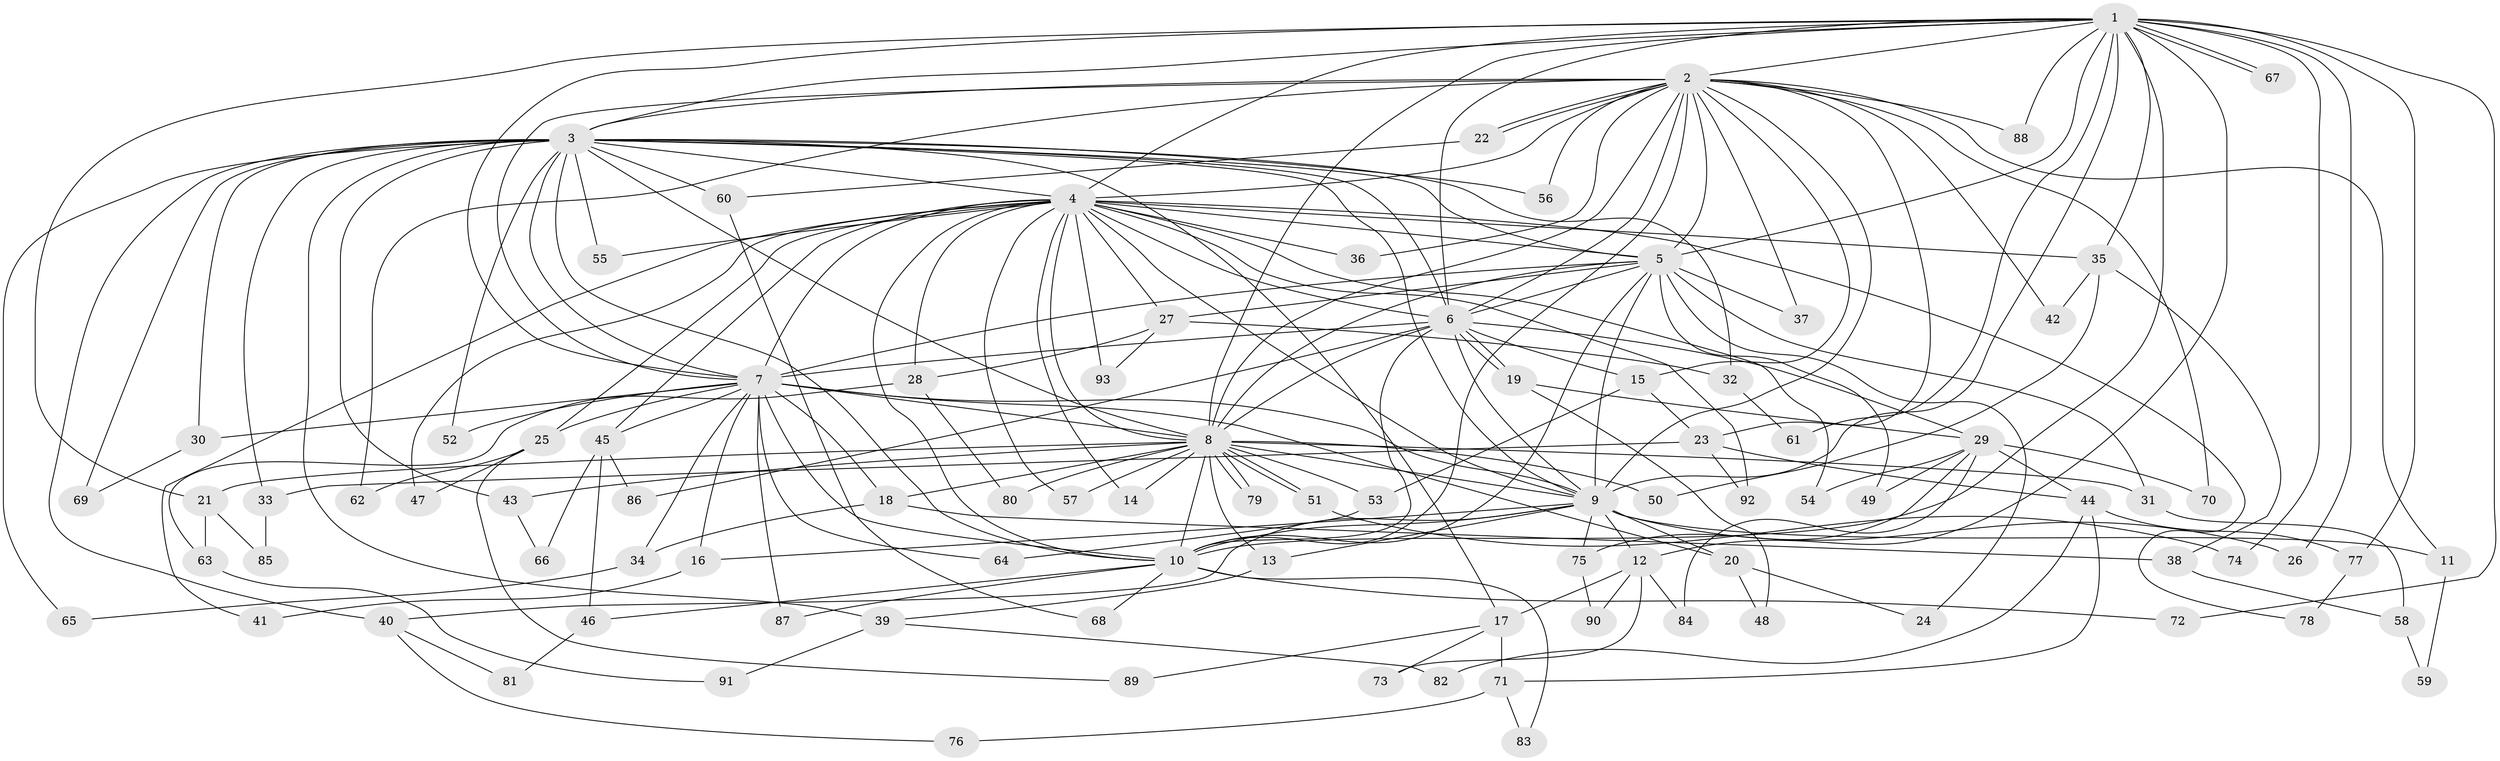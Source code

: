 // coarse degree distribution, {8: 0.02702702702702703, 14: 0.02702702702702703, 1: 0.2702702702702703, 2: 0.4864864864864865, 3: 0.05405405405405406, 21: 0.02702702702702703, 5: 0.05405405405405406, 4: 0.02702702702702703, 17: 0.02702702702702703}
// Generated by graph-tools (version 1.1) at 2025/47/03/04/25 21:47:14]
// undirected, 93 vertices, 211 edges
graph export_dot {
graph [start="1"]
  node [color=gray90,style=filled];
  1;
  2;
  3;
  4;
  5;
  6;
  7;
  8;
  9;
  10;
  11;
  12;
  13;
  14;
  15;
  16;
  17;
  18;
  19;
  20;
  21;
  22;
  23;
  24;
  25;
  26;
  27;
  28;
  29;
  30;
  31;
  32;
  33;
  34;
  35;
  36;
  37;
  38;
  39;
  40;
  41;
  42;
  43;
  44;
  45;
  46;
  47;
  48;
  49;
  50;
  51;
  52;
  53;
  54;
  55;
  56;
  57;
  58;
  59;
  60;
  61;
  62;
  63;
  64;
  65;
  66;
  67;
  68;
  69;
  70;
  71;
  72;
  73;
  74;
  75;
  76;
  77;
  78;
  79;
  80;
  81;
  82;
  83;
  84;
  85;
  86;
  87;
  88;
  89;
  90;
  91;
  92;
  93;
  1 -- 2;
  1 -- 3;
  1 -- 4;
  1 -- 5;
  1 -- 6;
  1 -- 7;
  1 -- 8;
  1 -- 9;
  1 -- 10;
  1 -- 12;
  1 -- 21;
  1 -- 26;
  1 -- 35;
  1 -- 61;
  1 -- 67;
  1 -- 67;
  1 -- 72;
  1 -- 74;
  1 -- 77;
  1 -- 88;
  2 -- 3;
  2 -- 4;
  2 -- 5;
  2 -- 6;
  2 -- 7;
  2 -- 8;
  2 -- 9;
  2 -- 10;
  2 -- 11;
  2 -- 15;
  2 -- 22;
  2 -- 22;
  2 -- 23;
  2 -- 36;
  2 -- 37;
  2 -- 42;
  2 -- 56;
  2 -- 62;
  2 -- 70;
  2 -- 88;
  3 -- 4;
  3 -- 5;
  3 -- 6;
  3 -- 7;
  3 -- 8;
  3 -- 9;
  3 -- 10;
  3 -- 17;
  3 -- 30;
  3 -- 32;
  3 -- 33;
  3 -- 39;
  3 -- 40;
  3 -- 43;
  3 -- 52;
  3 -- 55;
  3 -- 56;
  3 -- 60;
  3 -- 65;
  3 -- 69;
  4 -- 5;
  4 -- 6;
  4 -- 7;
  4 -- 8;
  4 -- 9;
  4 -- 10;
  4 -- 14;
  4 -- 25;
  4 -- 27;
  4 -- 28;
  4 -- 35;
  4 -- 36;
  4 -- 41;
  4 -- 45;
  4 -- 47;
  4 -- 54;
  4 -- 55;
  4 -- 57;
  4 -- 78;
  4 -- 92;
  4 -- 93;
  5 -- 6;
  5 -- 7;
  5 -- 8;
  5 -- 9;
  5 -- 10;
  5 -- 24;
  5 -- 27;
  5 -- 31;
  5 -- 37;
  5 -- 49;
  6 -- 7;
  6 -- 8;
  6 -- 9;
  6 -- 10;
  6 -- 15;
  6 -- 19;
  6 -- 19;
  6 -- 29;
  6 -- 86;
  7 -- 8;
  7 -- 9;
  7 -- 10;
  7 -- 16;
  7 -- 18;
  7 -- 20;
  7 -- 25;
  7 -- 30;
  7 -- 34;
  7 -- 45;
  7 -- 52;
  7 -- 64;
  7 -- 87;
  8 -- 9;
  8 -- 10;
  8 -- 13;
  8 -- 14;
  8 -- 18;
  8 -- 21;
  8 -- 31;
  8 -- 43;
  8 -- 50;
  8 -- 51;
  8 -- 51;
  8 -- 53;
  8 -- 57;
  8 -- 79;
  8 -- 79;
  8 -- 80;
  9 -- 10;
  9 -- 11;
  9 -- 12;
  9 -- 13;
  9 -- 16;
  9 -- 20;
  9 -- 26;
  9 -- 40;
  9 -- 75;
  10 -- 46;
  10 -- 68;
  10 -- 72;
  10 -- 83;
  10 -- 87;
  11 -- 59;
  12 -- 17;
  12 -- 73;
  12 -- 84;
  12 -- 90;
  13 -- 39;
  15 -- 23;
  15 -- 53;
  16 -- 41;
  17 -- 71;
  17 -- 73;
  17 -- 89;
  18 -- 34;
  18 -- 38;
  19 -- 29;
  19 -- 48;
  20 -- 24;
  20 -- 48;
  21 -- 63;
  21 -- 85;
  22 -- 60;
  23 -- 33;
  23 -- 44;
  23 -- 92;
  25 -- 47;
  25 -- 62;
  25 -- 89;
  27 -- 28;
  27 -- 32;
  27 -- 93;
  28 -- 63;
  28 -- 80;
  29 -- 44;
  29 -- 49;
  29 -- 54;
  29 -- 70;
  29 -- 75;
  29 -- 84;
  30 -- 69;
  31 -- 58;
  32 -- 61;
  33 -- 85;
  34 -- 65;
  35 -- 38;
  35 -- 42;
  35 -- 50;
  38 -- 58;
  39 -- 82;
  39 -- 91;
  40 -- 76;
  40 -- 81;
  43 -- 66;
  44 -- 71;
  44 -- 77;
  44 -- 82;
  45 -- 46;
  45 -- 66;
  45 -- 86;
  46 -- 81;
  51 -- 74;
  53 -- 64;
  58 -- 59;
  60 -- 68;
  63 -- 91;
  71 -- 76;
  71 -- 83;
  75 -- 90;
  77 -- 78;
}
